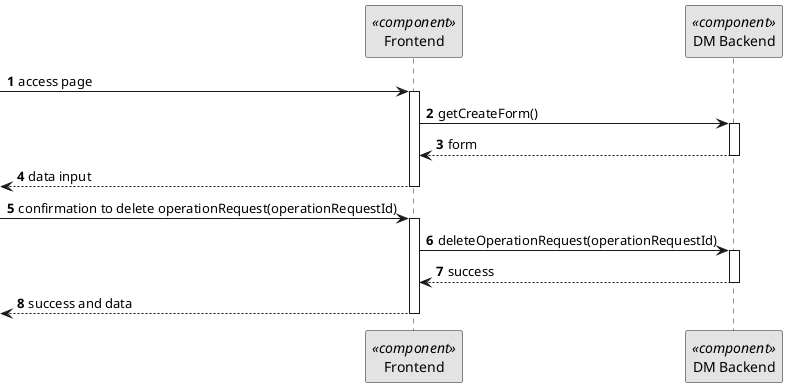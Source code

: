 @startuml 5.1.3
skinparam monochrome true
skinparam packageStyle rectangle
skinparam shadowing false

autonumber

participant "Frontend" as FE <<component>>
participant "DM Backend" as BE <<component>>



-> FE: access page

activate FE

FE -> BE: getCreateForm()
activate BE
BE --> FE: form
deactivate BE
<--FE: data input

deactivate FE

-> FE : confirmation to delete operationRequest(operationRequestId)
activate FE
FE -> BE: deleteOperationRequest(operationRequestId)
activate BE
BE --> FE: success
deactivate BE
<-- FE  : success and data

deactivate FE




@enduml